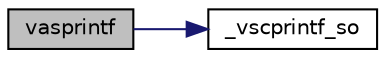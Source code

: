 digraph G
{
  edge [fontname="Helvetica",fontsize="10",labelfontname="Helvetica",labelfontsize="10"];
  node [fontname="Helvetica",fontsize="10",shape=record];
  rankdir=LR;
  Node1 [label="vasprintf",height=0.2,width=0.4,color="black", fillcolor="grey75", style="filled" fontcolor="black"];
  Node1 -> Node2 [color="midnightblue",fontsize="10",style="solid",fontname="Helvetica"];
  Node2 [label="_vscprintf_so",height=0.2,width=0.4,color="black", fillcolor="white", style="filled",URL="$n__log_8c.html#afe6a9c3590b857b2efb7a03938a44d5d"];
}
